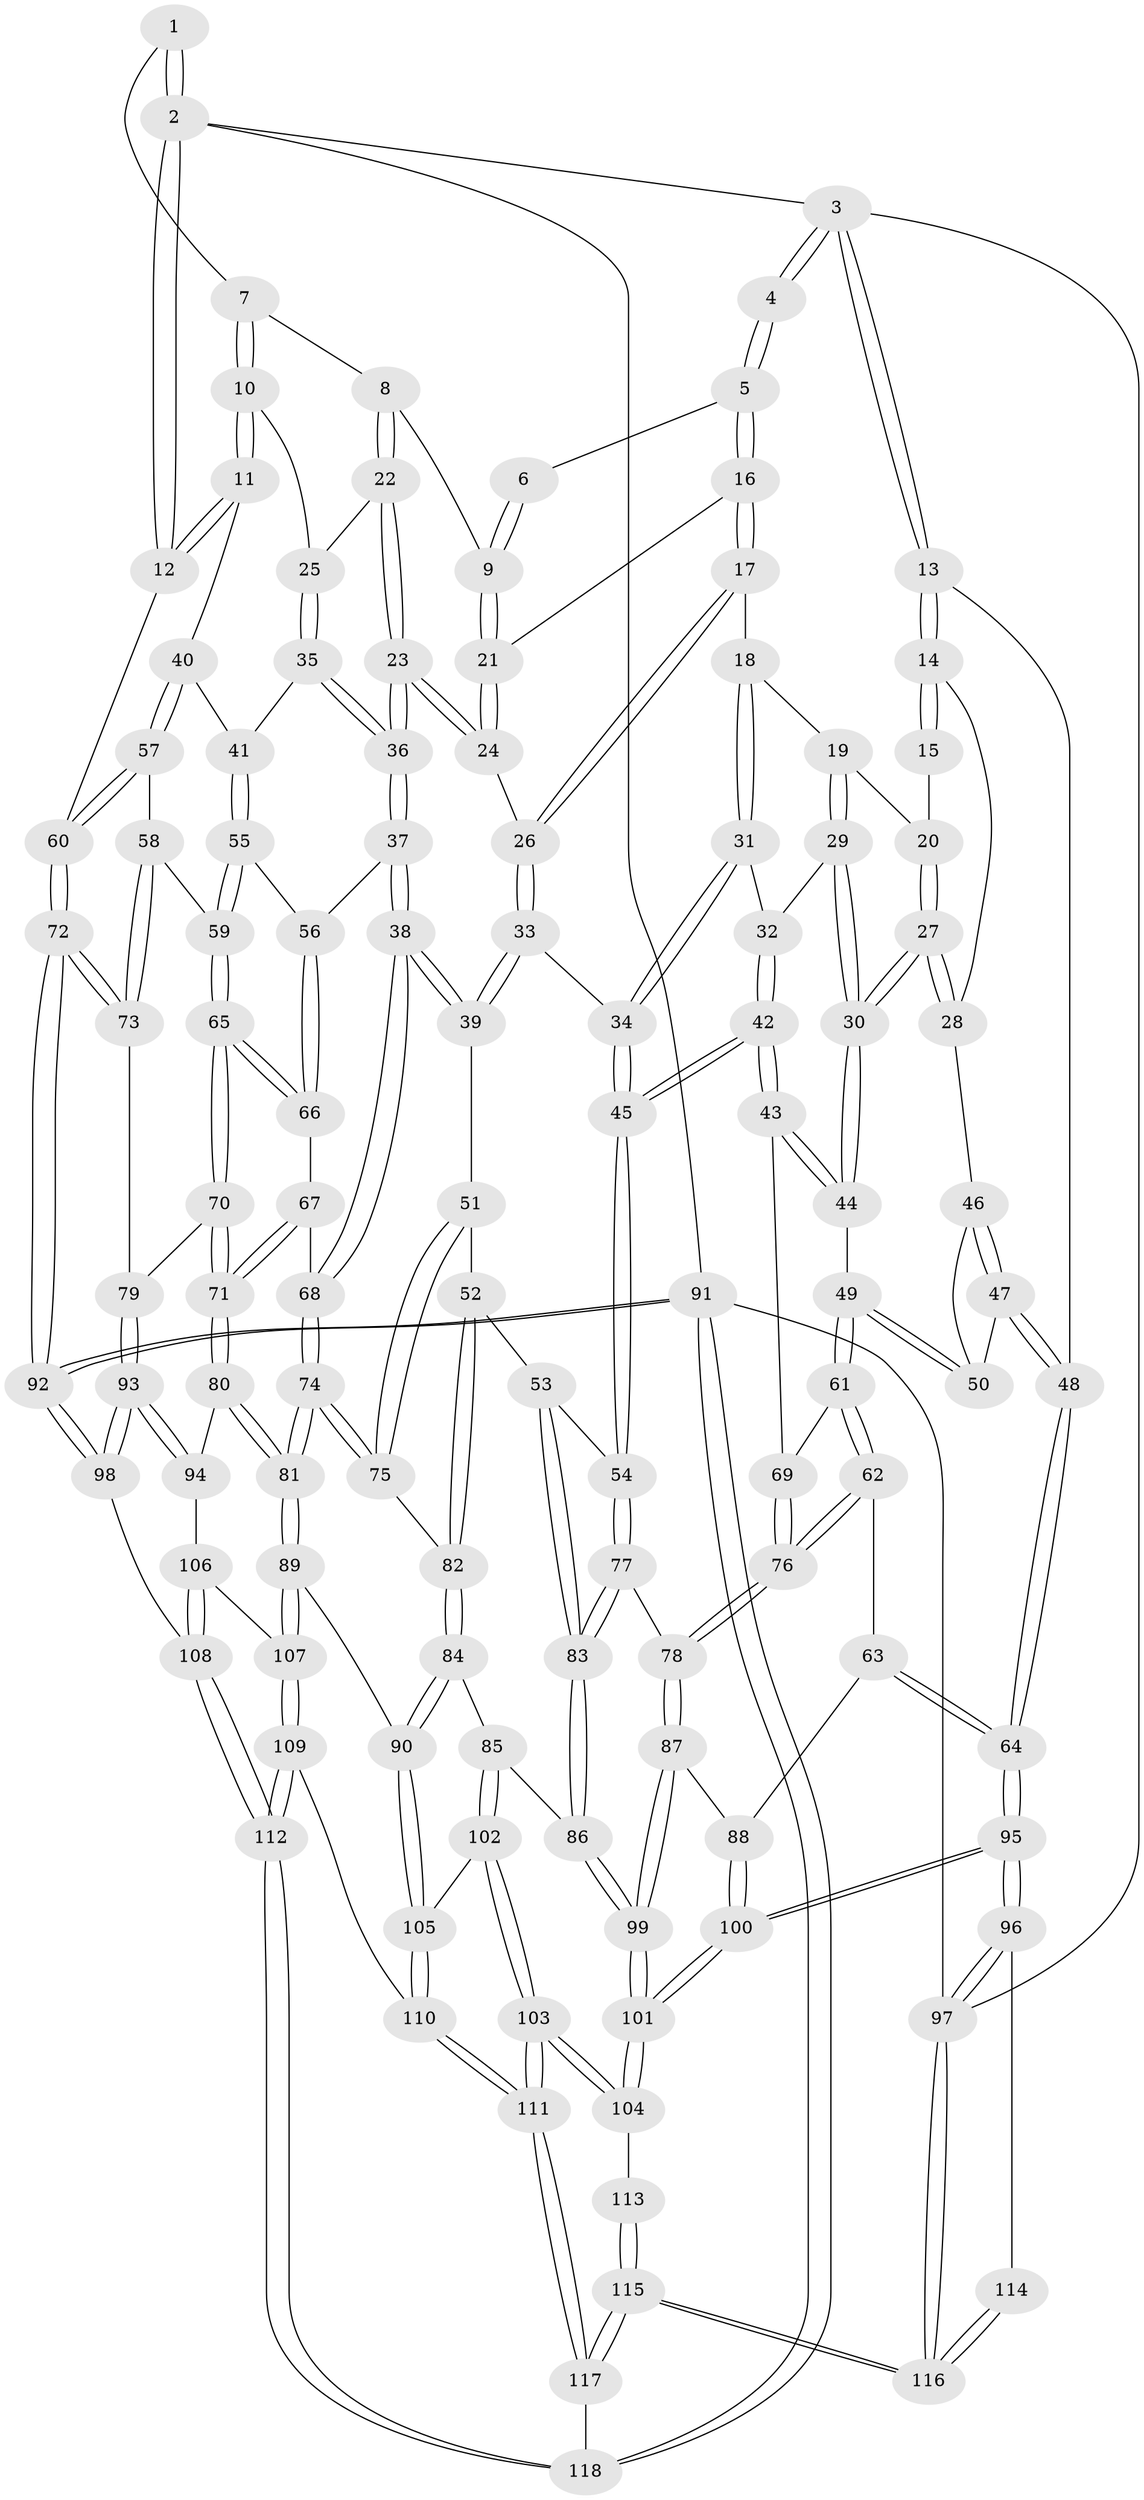 // coarse degree distribution, {4: 0.4864864864864865, 8: 0.013513513513513514, 5: 0.25675675675675674, 3: 0.0945945945945946, 6: 0.13513513513513514, 2: 0.013513513513513514}
// Generated by graph-tools (version 1.1) at 2025/52/02/27/25 19:52:43]
// undirected, 118 vertices, 292 edges
graph export_dot {
graph [start="1"]
  node [color=gray90,style=filled];
  1 [pos="+0.765868392231799+0"];
  2 [pos="+1+0"];
  3 [pos="+0+0"];
  4 [pos="+0.22229362951128168+0"];
  5 [pos="+0.45988815781368364+0"];
  6 [pos="+0.5789511915852802+0"];
  7 [pos="+0.8447033671551863+0.04850592462183527"];
  8 [pos="+0.72056948716936+0.09767161228001135"];
  9 [pos="+0.7127679973485046+0.09211772804263332"];
  10 [pos="+0.9540217810847277+0.15716848161427804"];
  11 [pos="+0.9992607114491103+0.16364889258717344"];
  12 [pos="+1+0.10146081303106987"];
  13 [pos="+0+0.18578587737221477"];
  14 [pos="+0.03325977437017085+0.18984858437349592"];
  15 [pos="+0.20695155854471947+0"];
  16 [pos="+0.4692788897430622+0"];
  17 [pos="+0.45426593159012535+0.10888134004349871"];
  18 [pos="+0.4456754089640077+0.12821592740274695"];
  19 [pos="+0.31026404524480683+0.15439231010796536"];
  20 [pos="+0.2220523341024475+0.13504396726468235"];
  21 [pos="+0.630185593970057+0.15263321816200998"];
  22 [pos="+0.7630493307362639+0.18511162539470502"];
  23 [pos="+0.6777069450901878+0.2580460538702562"];
  24 [pos="+0.619813316291178+0.22500611742074456"];
  25 [pos="+0.8311676988330967+0.19883619235292108"];
  26 [pos="+0.6144374301369668+0.225717081110157"];
  27 [pos="+0.18965966353107608+0.2392147731678055"];
  28 [pos="+0.13268582405075433+0.24356762845524937"];
  29 [pos="+0.34094143761485174+0.25046675297104204"];
  30 [pos="+0.25029270177534624+0.3011129959796249"];
  31 [pos="+0.43030287386619664+0.2205157902831327"];
  32 [pos="+0.421946354662908+0.2250877225989442"];
  33 [pos="+0.515501746358775+0.2973552551763149"];
  34 [pos="+0.4524669866742386+0.24577098808118966"];
  35 [pos="+0.8132025348554801+0.29101715028361647"];
  36 [pos="+0.6961950402944576+0.34934749589795383"];
  37 [pos="+0.6933393262389782+0.36639570782262293"];
  38 [pos="+0.6197617948192342+0.4420615419411101"];
  39 [pos="+0.5372032259080765+0.4281092105743654"];
  40 [pos="+0.9043743162000336+0.34271271918022"];
  41 [pos="+0.8513814452656283+0.3380797644774135"];
  42 [pos="+0.35140263583553794+0.4477556121719712"];
  43 [pos="+0.3410096711762159+0.4460582013602582"];
  44 [pos="+0.25649938702977915+0.33441761316729773"];
  45 [pos="+0.3808205348365813+0.45690098508936294"];
  46 [pos="+0.12040506307541557+0.26486241601743543"];
  47 [pos="+0.0026101024132419446+0.355987282395639"];
  48 [pos="+0+0.41055983938762725"];
  49 [pos="+0.12652978190302816+0.4308074508877298"];
  50 [pos="+0.09878056743728135+0.37382696955124733"];
  51 [pos="+0.5169924924427804+0.4383282613635962"];
  52 [pos="+0.45286790071287386+0.46395499492409153"];
  53 [pos="+0.41777684849618274+0.4673291775042801"];
  54 [pos="+0.38091231645082735+0.4569404308837299"];
  55 [pos="+0.8182698623602696+0.37376566958631596"];
  56 [pos="+0.7393472089899654+0.3836513443741243"];
  57 [pos="+0.9339389918615509+0.4292353146898013"];
  58 [pos="+0.9061364512045927+0.4676054002214378"];
  59 [pos="+0.8809579378847899+0.48798681343441364"];
  60 [pos="+1+0.373137756814659"];
  61 [pos="+0.11467347419413272+0.4657210915560659"];
  62 [pos="+0.09752631019437005+0.49182024802220853"];
  63 [pos="+0.0609195961476707+0.5129913234819751"];
  64 [pos="+0+0.5607275004785014"];
  65 [pos="+0.8693332114475352+0.5032687968578111"];
  66 [pos="+0.8240613560298963+0.48092760630941617"];
  67 [pos="+0.7230425843188227+0.4879343755622822"];
  68 [pos="+0.6361773188789459+0.47307675571433966"];
  69 [pos="+0.3223799626169712+0.4627046962258316"];
  70 [pos="+0.8644454839581388+0.549423258721463"];
  71 [pos="+0.8182428075469491+0.5895974769917947"];
  72 [pos="+1+0.5884806647643956"];
  73 [pos="+1+0.5725476554887011"];
  74 [pos="+0.6700585443561018+0.6445005171673771"];
  75 [pos="+0.5513542130740506+0.598776030561842"];
  76 [pos="+0.2482741582113339+0.5594439687873739"];
  77 [pos="+0.34177840903077766+0.6104159544881975"];
  78 [pos="+0.24484831319167435+0.6110325183191834"];
  79 [pos="+0.9213888880811683+0.5900488507447439"];
  80 [pos="+0.7526814304841677+0.6608746113001617"];
  81 [pos="+0.6865384474460545+0.6797080590943577"];
  82 [pos="+0.5041434428860428+0.5976691216825677"];
  83 [pos="+0.41216876244868145+0.6668502132928036"];
  84 [pos="+0.4653192050305863+0.6831810800429562"];
  85 [pos="+0.45967799413335547+0.6843700933326439"];
  86 [pos="+0.4135554317271059+0.6714490091434212"];
  87 [pos="+0.2395494793289165+0.6250089842261919"];
  88 [pos="+0.17488391073703893+0.6433617287889996"];
  89 [pos="+0.6845701251508985+0.6834156458457364"];
  90 [pos="+0.6156817223610611+0.7194846319046172"];
  91 [pos="+1+1"];
  92 [pos="+1+0.814473452628866"];
  93 [pos="+0.9614857590123027+0.7507857106266854"];
  94 [pos="+0.9038804073093855+0.747823501187487"];
  95 [pos="+0+0.7765241617421892"];
  96 [pos="+0+0.7890002691665864"];
  97 [pos="+0+1"];
  98 [pos="+0.9822888015969361+0.7616803206334046"];
  99 [pos="+0.3073407153679313+0.7453040246503407"];
  100 [pos="+0.11916534533649506+0.7057805106273307"];
  101 [pos="+0.2845198764104321+0.8371971096231402"];
  102 [pos="+0.4578685907566372+0.776347113918827"];
  103 [pos="+0.35257700005929526+0.906832424094365"];
  104 [pos="+0.28475273645658083+0.8398307894125724"];
  105 [pos="+0.5641741709535978+0.8156937222098986"];
  106 [pos="+0.8502234729019245+0.8039260951199332"];
  107 [pos="+0.7346544533331391+0.821731926878377"];
  108 [pos="+0.8556819747766613+0.9347273178211383"];
  109 [pos="+0.7366495792652841+0.9611836559779542"];
  110 [pos="+0.5540678970719795+0.8744561145098527"];
  111 [pos="+0.3968734227042131+0.9820166834987688"];
  112 [pos="+0.7988263331326947+1"];
  113 [pos="+0.1994103775063146+0.8707650306451757"];
  114 [pos="+0.1556506492039186+0.8747932956924599"];
  115 [pos="+0.11357810571248088+1"];
  116 [pos="+0+1"];
  117 [pos="+0.40136077952904037+1"];
  118 [pos="+0.8371851767865263+1"];
  1 -- 2;
  1 -- 2;
  1 -- 7;
  2 -- 3;
  2 -- 12;
  2 -- 12;
  2 -- 91;
  3 -- 4;
  3 -- 4;
  3 -- 13;
  3 -- 13;
  3 -- 97;
  4 -- 5;
  4 -- 5;
  5 -- 6;
  5 -- 16;
  5 -- 16;
  6 -- 9;
  6 -- 9;
  7 -- 8;
  7 -- 10;
  7 -- 10;
  8 -- 9;
  8 -- 22;
  8 -- 22;
  9 -- 21;
  9 -- 21;
  10 -- 11;
  10 -- 11;
  10 -- 25;
  11 -- 12;
  11 -- 12;
  11 -- 40;
  12 -- 60;
  13 -- 14;
  13 -- 14;
  13 -- 48;
  14 -- 15;
  14 -- 15;
  14 -- 28;
  15 -- 20;
  16 -- 17;
  16 -- 17;
  16 -- 21;
  17 -- 18;
  17 -- 26;
  17 -- 26;
  18 -- 19;
  18 -- 31;
  18 -- 31;
  19 -- 20;
  19 -- 29;
  19 -- 29;
  20 -- 27;
  20 -- 27;
  21 -- 24;
  21 -- 24;
  22 -- 23;
  22 -- 23;
  22 -- 25;
  23 -- 24;
  23 -- 24;
  23 -- 36;
  23 -- 36;
  24 -- 26;
  25 -- 35;
  25 -- 35;
  26 -- 33;
  26 -- 33;
  27 -- 28;
  27 -- 28;
  27 -- 30;
  27 -- 30;
  28 -- 46;
  29 -- 30;
  29 -- 30;
  29 -- 32;
  30 -- 44;
  30 -- 44;
  31 -- 32;
  31 -- 34;
  31 -- 34;
  32 -- 42;
  32 -- 42;
  33 -- 34;
  33 -- 39;
  33 -- 39;
  34 -- 45;
  34 -- 45;
  35 -- 36;
  35 -- 36;
  35 -- 41;
  36 -- 37;
  36 -- 37;
  37 -- 38;
  37 -- 38;
  37 -- 56;
  38 -- 39;
  38 -- 39;
  38 -- 68;
  38 -- 68;
  39 -- 51;
  40 -- 41;
  40 -- 57;
  40 -- 57;
  41 -- 55;
  41 -- 55;
  42 -- 43;
  42 -- 43;
  42 -- 45;
  42 -- 45;
  43 -- 44;
  43 -- 44;
  43 -- 69;
  44 -- 49;
  45 -- 54;
  45 -- 54;
  46 -- 47;
  46 -- 47;
  46 -- 50;
  47 -- 48;
  47 -- 48;
  47 -- 50;
  48 -- 64;
  48 -- 64;
  49 -- 50;
  49 -- 50;
  49 -- 61;
  49 -- 61;
  51 -- 52;
  51 -- 75;
  51 -- 75;
  52 -- 53;
  52 -- 82;
  52 -- 82;
  53 -- 54;
  53 -- 83;
  53 -- 83;
  54 -- 77;
  54 -- 77;
  55 -- 56;
  55 -- 59;
  55 -- 59;
  56 -- 66;
  56 -- 66;
  57 -- 58;
  57 -- 60;
  57 -- 60;
  58 -- 59;
  58 -- 73;
  58 -- 73;
  59 -- 65;
  59 -- 65;
  60 -- 72;
  60 -- 72;
  61 -- 62;
  61 -- 62;
  61 -- 69;
  62 -- 63;
  62 -- 76;
  62 -- 76;
  63 -- 64;
  63 -- 64;
  63 -- 88;
  64 -- 95;
  64 -- 95;
  65 -- 66;
  65 -- 66;
  65 -- 70;
  65 -- 70;
  66 -- 67;
  67 -- 68;
  67 -- 71;
  67 -- 71;
  68 -- 74;
  68 -- 74;
  69 -- 76;
  69 -- 76;
  70 -- 71;
  70 -- 71;
  70 -- 79;
  71 -- 80;
  71 -- 80;
  72 -- 73;
  72 -- 73;
  72 -- 92;
  72 -- 92;
  73 -- 79;
  74 -- 75;
  74 -- 75;
  74 -- 81;
  74 -- 81;
  75 -- 82;
  76 -- 78;
  76 -- 78;
  77 -- 78;
  77 -- 83;
  77 -- 83;
  78 -- 87;
  78 -- 87;
  79 -- 93;
  79 -- 93;
  80 -- 81;
  80 -- 81;
  80 -- 94;
  81 -- 89;
  81 -- 89;
  82 -- 84;
  82 -- 84;
  83 -- 86;
  83 -- 86;
  84 -- 85;
  84 -- 90;
  84 -- 90;
  85 -- 86;
  85 -- 102;
  85 -- 102;
  86 -- 99;
  86 -- 99;
  87 -- 88;
  87 -- 99;
  87 -- 99;
  88 -- 100;
  88 -- 100;
  89 -- 90;
  89 -- 107;
  89 -- 107;
  90 -- 105;
  90 -- 105;
  91 -- 92;
  91 -- 92;
  91 -- 118;
  91 -- 118;
  91 -- 97;
  92 -- 98;
  92 -- 98;
  93 -- 94;
  93 -- 94;
  93 -- 98;
  93 -- 98;
  94 -- 106;
  95 -- 96;
  95 -- 96;
  95 -- 100;
  95 -- 100;
  96 -- 97;
  96 -- 97;
  96 -- 114;
  97 -- 116;
  97 -- 116;
  98 -- 108;
  99 -- 101;
  99 -- 101;
  100 -- 101;
  100 -- 101;
  101 -- 104;
  101 -- 104;
  102 -- 103;
  102 -- 103;
  102 -- 105;
  103 -- 104;
  103 -- 104;
  103 -- 111;
  103 -- 111;
  104 -- 113;
  105 -- 110;
  105 -- 110;
  106 -- 107;
  106 -- 108;
  106 -- 108;
  107 -- 109;
  107 -- 109;
  108 -- 112;
  108 -- 112;
  109 -- 110;
  109 -- 112;
  109 -- 112;
  110 -- 111;
  110 -- 111;
  111 -- 117;
  111 -- 117;
  112 -- 118;
  112 -- 118;
  113 -- 115;
  113 -- 115;
  114 -- 116;
  114 -- 116;
  115 -- 116;
  115 -- 116;
  115 -- 117;
  115 -- 117;
  117 -- 118;
}
